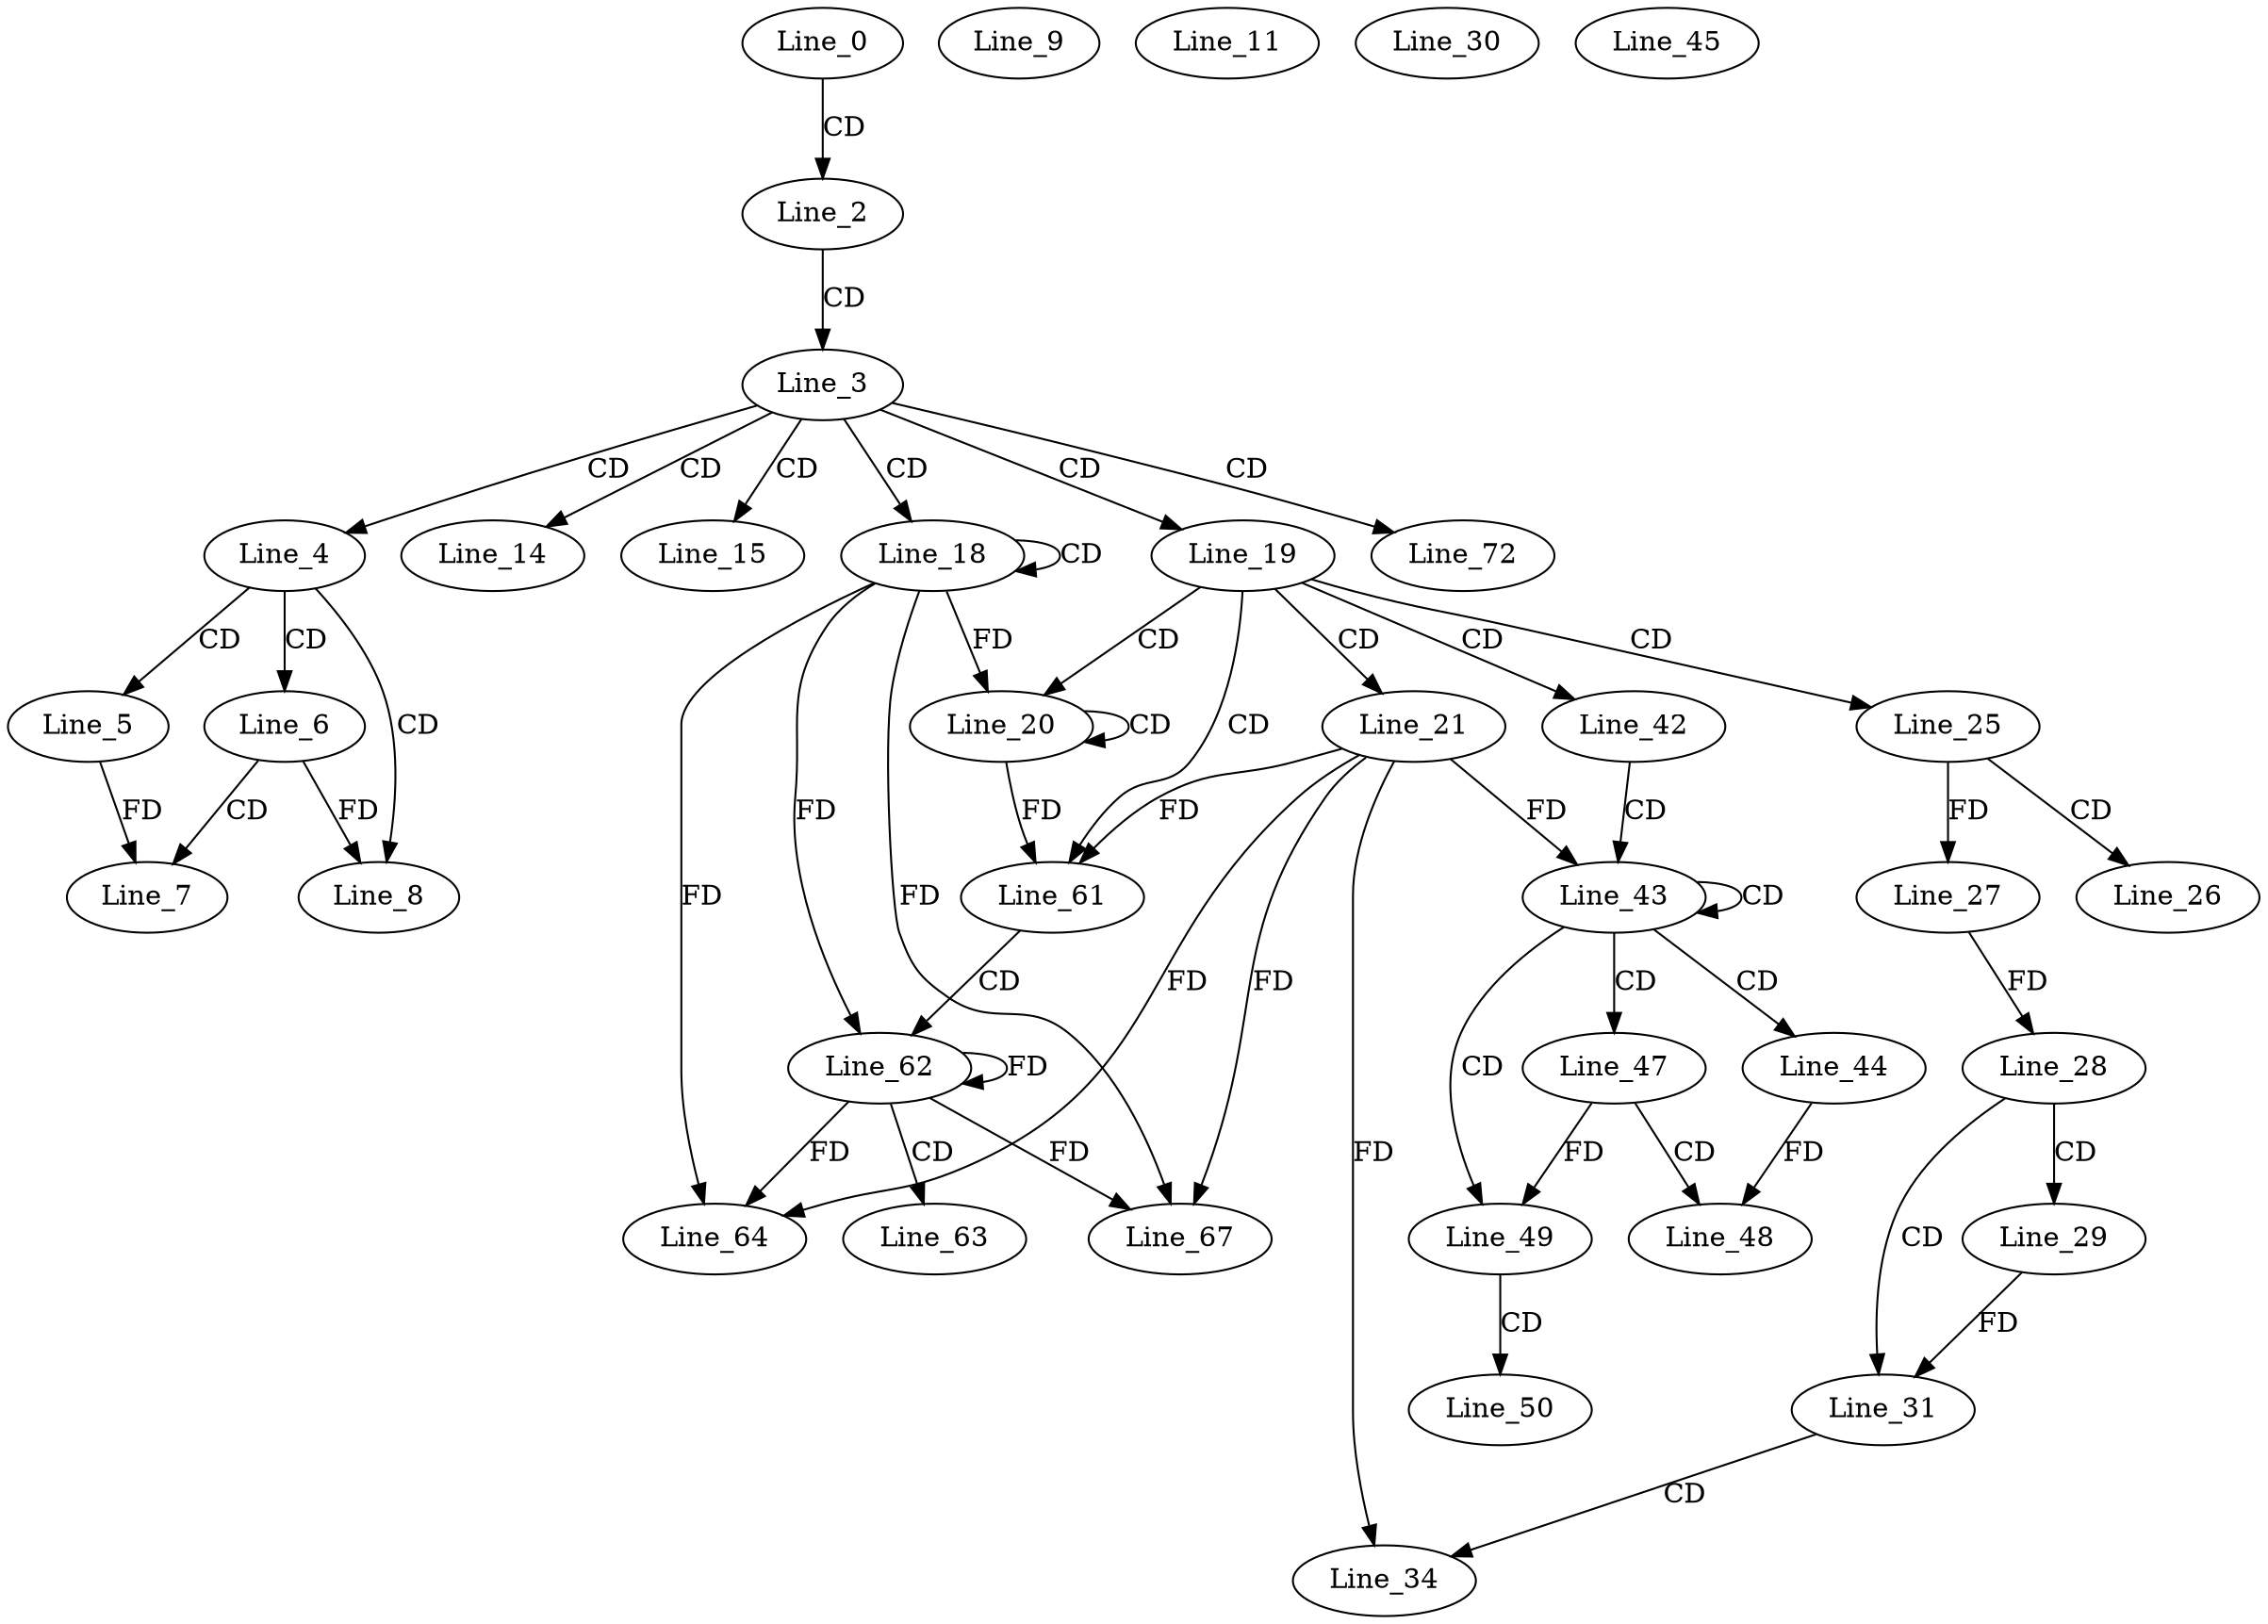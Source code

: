 digraph G {
  Line_0;
  Line_2;
  Line_3;
  Line_4;
  Line_5;
  Line_6;
  Line_7;
  Line_7;
  Line_8;
  Line_8;
  Line_9;
  Line_9;
  Line_11;
  Line_11;
  Line_14;
  Line_15;
  Line_15;
  Line_18;
  Line_18;
  Line_19;
  Line_20;
  Line_20;
  Line_21;
  Line_25;
  Line_26;
  Line_26;
  Line_26;
  Line_27;
  Line_27;
  Line_28;
  Line_28;
  Line_29;
  Line_30;
  Line_31;
  Line_31;
  Line_34;
  Line_42;
  Line_43;
  Line_44;
  Line_45;
  Line_45;
  Line_47;
  Line_48;
  Line_48;
  Line_49;
  Line_49;
  Line_50;
  Line_61;
  Line_62;
  Line_63;
  Line_63;
  Line_64;
  Line_64;
  Line_67;
  Line_67;
  Line_72;
  Line_0 -> Line_2 [ label="CD" ];
  Line_2 -> Line_3 [ label="CD" ];
  Line_3 -> Line_4 [ label="CD" ];
  Line_4 -> Line_5 [ label="CD" ];
  Line_4 -> Line_6 [ label="CD" ];
  Line_6 -> Line_7 [ label="CD" ];
  Line_5 -> Line_7 [ label="FD" ];
  Line_4 -> Line_8 [ label="CD" ];
  Line_6 -> Line_8 [ label="FD" ];
  Line_3 -> Line_14 [ label="CD" ];
  Line_3 -> Line_15 [ label="CD" ];
  Line_3 -> Line_18 [ label="CD" ];
  Line_18 -> Line_18 [ label="CD" ];
  Line_3 -> Line_19 [ label="CD" ];
  Line_19 -> Line_20 [ label="CD" ];
  Line_20 -> Line_20 [ label="CD" ];
  Line_18 -> Line_20 [ label="FD" ];
  Line_19 -> Line_21 [ label="CD" ];
  Line_19 -> Line_25 [ label="CD" ];
  Line_25 -> Line_26 [ label="CD" ];
  Line_25 -> Line_27 [ label="FD" ];
  Line_27 -> Line_28 [ label="FD" ];
  Line_28 -> Line_29 [ label="CD" ];
  Line_28 -> Line_31 [ label="CD" ];
  Line_29 -> Line_31 [ label="FD" ];
  Line_31 -> Line_34 [ label="CD" ];
  Line_21 -> Line_34 [ label="FD" ];
  Line_19 -> Line_42 [ label="CD" ];
  Line_42 -> Line_43 [ label="CD" ];
  Line_43 -> Line_43 [ label="CD" ];
  Line_21 -> Line_43 [ label="FD" ];
  Line_43 -> Line_44 [ label="CD" ];
  Line_43 -> Line_47 [ label="CD" ];
  Line_47 -> Line_48 [ label="CD" ];
  Line_44 -> Line_48 [ label="FD" ];
  Line_43 -> Line_49 [ label="CD" ];
  Line_47 -> Line_49 [ label="FD" ];
  Line_49 -> Line_50 [ label="CD" ];
  Line_19 -> Line_61 [ label="CD" ];
  Line_21 -> Line_61 [ label="FD" ];
  Line_20 -> Line_61 [ label="FD" ];
  Line_61 -> Line_62 [ label="CD" ];
  Line_18 -> Line_62 [ label="FD" ];
  Line_62 -> Line_62 [ label="FD" ];
  Line_62 -> Line_63 [ label="CD" ];
  Line_21 -> Line_64 [ label="FD" ];
  Line_18 -> Line_64 [ label="FD" ];
  Line_62 -> Line_64 [ label="FD" ];
  Line_21 -> Line_67 [ label="FD" ];
  Line_18 -> Line_67 [ label="FD" ];
  Line_62 -> Line_67 [ label="FD" ];
  Line_3 -> Line_72 [ label="CD" ];
}

